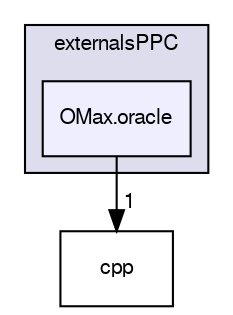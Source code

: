 digraph G {
  bgcolor=transparent;
  compound=true
  node [ fontsize="10", fontname="FreeSans"];
  edge [ labelfontsize="10", labelfontname="FreeSans"];
  subgraph clusterdir_1b9e43ffd41b47e2a62c03d2db4f81db {
    graph [ bgcolor="#ddddee", pencolor="black", label="externalsPPC" fontname="FreeSans", fontsize="10", URL="dir_1b9e43ffd41b47e2a62c03d2db4f81db.html"]
  dir_3819eb4465b5fbd720195a8c20d7b684 [shape=box, label="OMax.oracle", style="filled", fillcolor="#eeeeff", pencolor="black", URL="dir_3819eb4465b5fbd720195a8c20d7b684.html"];
  }
  dir_bc5a9248bf4fe98448844334faba2c26 [shape=box label="cpp" URL="dir_bc5a9248bf4fe98448844334faba2c26.html"];
  dir_3819eb4465b5fbd720195a8c20d7b684->dir_bc5a9248bf4fe98448844334faba2c26 [headlabel="1", labeldistance=1.5 headhref="dir_000015_000024.html"];
}
